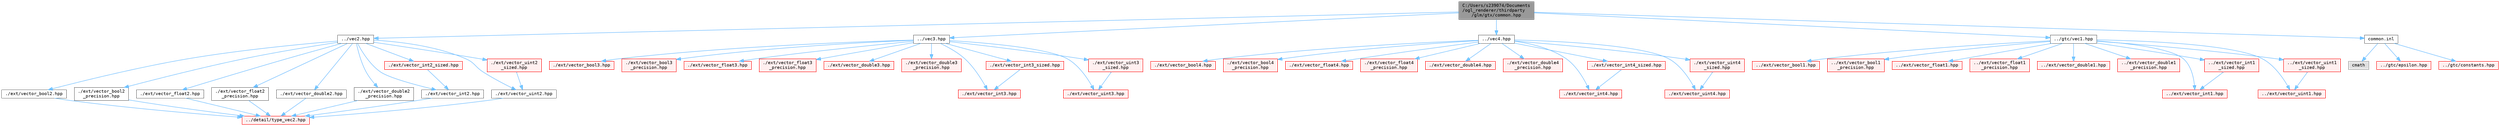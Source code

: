 digraph "C:/Users/s239074/Documents/ogl_renderer/thirdparty/glm/gtx/common.hpp"
{
 // LATEX_PDF_SIZE
  bgcolor="transparent";
  edge [fontname=Terminal,fontsize=10,labelfontname=Helvetica,labelfontsize=10];
  node [fontname=Terminal,fontsize=10,shape=box,height=0.2,width=0.4];
  Node1 [label="C:/Users/s239074/Documents\l/ogl_renderer/thirdparty\l/glm/gtx/common.hpp",height=0.2,width=0.4,color="gray40", fillcolor="grey60", style="filled", fontcolor="black",tooltip=" "];
  Node1 -> Node2 [color="steelblue1",style="solid"];
  Node2 [label="../vec2.hpp",height=0.2,width=0.4,color="grey40", fillcolor="white", style="filled",URL="$vec2_8hpp.html",tooltip=" "];
  Node2 -> Node3 [color="steelblue1",style="solid"];
  Node3 [label="./ext/vector_bool2.hpp",height=0.2,width=0.4,color="grey40", fillcolor="white", style="filled",URL="$vector__bool2_8hpp.html",tooltip=" "];
  Node3 -> Node4 [color="steelblue1",style="solid"];
  Node4 [label="../detail/type_vec2.hpp",height=0.2,width=0.4,color="red", fillcolor="#FFF0F0", style="filled",URL="$type__vec2_8hpp.html",tooltip=" "];
  Node2 -> Node13 [color="steelblue1",style="solid"];
  Node13 [label="./ext/vector_bool2\l_precision.hpp",height=0.2,width=0.4,color="grey40", fillcolor="white", style="filled",URL="$vector__bool2__precision_8hpp.html",tooltip=" "];
  Node13 -> Node4 [color="steelblue1",style="solid"];
  Node2 -> Node14 [color="steelblue1",style="solid"];
  Node14 [label="./ext/vector_float2.hpp",height=0.2,width=0.4,color="grey40", fillcolor="white", style="filled",URL="$vector__float2_8hpp.html",tooltip=" "];
  Node14 -> Node4 [color="steelblue1",style="solid"];
  Node2 -> Node15 [color="steelblue1",style="solid"];
  Node15 [label="./ext/vector_float2\l_precision.hpp",height=0.2,width=0.4,color="grey40", fillcolor="white", style="filled",URL="$vector__float2__precision_8hpp.html",tooltip=" "];
  Node15 -> Node4 [color="steelblue1",style="solid"];
  Node2 -> Node16 [color="steelblue1",style="solid"];
  Node16 [label="./ext/vector_double2.hpp",height=0.2,width=0.4,color="grey40", fillcolor="white", style="filled",URL="$vector__double2_8hpp.html",tooltip=" "];
  Node16 -> Node4 [color="steelblue1",style="solid"];
  Node2 -> Node17 [color="steelblue1",style="solid"];
  Node17 [label="./ext/vector_double2\l_precision.hpp",height=0.2,width=0.4,color="grey40", fillcolor="white", style="filled",URL="$vector__double2__precision_8hpp.html",tooltip=" "];
  Node17 -> Node4 [color="steelblue1",style="solid"];
  Node2 -> Node18 [color="steelblue1",style="solid"];
  Node18 [label="./ext/vector_int2.hpp",height=0.2,width=0.4,color="grey40", fillcolor="white", style="filled",URL="$vector__int2_8hpp.html",tooltip=" "];
  Node18 -> Node4 [color="steelblue1",style="solid"];
  Node2 -> Node19 [color="steelblue1",style="solid"];
  Node19 [label="./ext/vector_int2_sized.hpp",height=0.2,width=0.4,color="red", fillcolor="#FFF0F0", style="filled",URL="$vector__int2__sized_8hpp.html",tooltip=" "];
  Node19 -> Node18 [color="steelblue1",style="solid"];
  Node2 -> Node21 [color="steelblue1",style="solid"];
  Node21 [label="./ext/vector_uint2.hpp",height=0.2,width=0.4,color="grey40", fillcolor="white", style="filled",URL="$vector__uint2_8hpp.html",tooltip=" "];
  Node21 -> Node4 [color="steelblue1",style="solid"];
  Node2 -> Node22 [color="steelblue1",style="solid"];
  Node22 [label="./ext/vector_uint2\l_sized.hpp",height=0.2,width=0.4,color="red", fillcolor="#FFF0F0", style="filled",URL="$vector__uint2__sized_8hpp.html",tooltip=" "];
  Node22 -> Node21 [color="steelblue1",style="solid"];
  Node1 -> Node24 [color="steelblue1",style="solid"];
  Node24 [label="../vec3.hpp",height=0.2,width=0.4,color="grey40", fillcolor="white", style="filled",URL="$vec3_8hpp.html",tooltip=" "];
  Node24 -> Node25 [color="steelblue1",style="solid"];
  Node25 [label="./ext/vector_bool3.hpp",height=0.2,width=0.4,color="red", fillcolor="#FFF0F0", style="filled",URL="$vector__bool3_8hpp.html",tooltip=" "];
  Node24 -> Node28 [color="steelblue1",style="solid"];
  Node28 [label="./ext/vector_bool3\l_precision.hpp",height=0.2,width=0.4,color="red", fillcolor="#FFF0F0", style="filled",URL="$vector__bool3__precision_8hpp.html",tooltip=" "];
  Node24 -> Node29 [color="steelblue1",style="solid"];
  Node29 [label="./ext/vector_float3.hpp",height=0.2,width=0.4,color="red", fillcolor="#FFF0F0", style="filled",URL="$vector__float3_8hpp.html",tooltip=" "];
  Node24 -> Node30 [color="steelblue1",style="solid"];
  Node30 [label="./ext/vector_float3\l_precision.hpp",height=0.2,width=0.4,color="red", fillcolor="#FFF0F0", style="filled",URL="$vector__float3__precision_8hpp.html",tooltip=" "];
  Node24 -> Node31 [color="steelblue1",style="solid"];
  Node31 [label="./ext/vector_double3.hpp",height=0.2,width=0.4,color="red", fillcolor="#FFF0F0", style="filled",URL="$vector__double3_8hpp.html",tooltip=" "];
  Node24 -> Node32 [color="steelblue1",style="solid"];
  Node32 [label="./ext/vector_double3\l_precision.hpp",height=0.2,width=0.4,color="red", fillcolor="#FFF0F0", style="filled",URL="$vector__double3__precision_8hpp.html",tooltip=" "];
  Node24 -> Node33 [color="steelblue1",style="solid"];
  Node33 [label="./ext/vector_int3.hpp",height=0.2,width=0.4,color="red", fillcolor="#FFF0F0", style="filled",URL="$vector__int3_8hpp.html",tooltip=" "];
  Node24 -> Node34 [color="steelblue1",style="solid"];
  Node34 [label="./ext/vector_int3_sized.hpp",height=0.2,width=0.4,color="red", fillcolor="#FFF0F0", style="filled",URL="$vector__int3__sized_8hpp.html",tooltip=" "];
  Node34 -> Node33 [color="steelblue1",style="solid"];
  Node24 -> Node35 [color="steelblue1",style="solid"];
  Node35 [label="./ext/vector_uint3.hpp",height=0.2,width=0.4,color="red", fillcolor="#FFF0F0", style="filled",URL="$vector__uint3_8hpp.html",tooltip=" "];
  Node24 -> Node36 [color="steelblue1",style="solid"];
  Node36 [label="./ext/vector_uint3\l_sized.hpp",height=0.2,width=0.4,color="red", fillcolor="#FFF0F0", style="filled",URL="$vector__uint3__sized_8hpp.html",tooltip=" "];
  Node36 -> Node35 [color="steelblue1",style="solid"];
  Node1 -> Node37 [color="steelblue1",style="solid"];
  Node37 [label="../vec4.hpp",height=0.2,width=0.4,color="grey40", fillcolor="white", style="filled",URL="$vec4_8hpp.html",tooltip=" "];
  Node37 -> Node38 [color="steelblue1",style="solid"];
  Node38 [label="./ext/vector_bool4.hpp",height=0.2,width=0.4,color="red", fillcolor="#FFF0F0", style="filled",URL="$vector__bool4_8hpp.html",tooltip=" "];
  Node37 -> Node41 [color="steelblue1",style="solid"];
  Node41 [label="./ext/vector_bool4\l_precision.hpp",height=0.2,width=0.4,color="red", fillcolor="#FFF0F0", style="filled",URL="$vector__bool4__precision_8hpp.html",tooltip=" "];
  Node37 -> Node42 [color="steelblue1",style="solid"];
  Node42 [label="./ext/vector_float4.hpp",height=0.2,width=0.4,color="red", fillcolor="#FFF0F0", style="filled",URL="$vector__float4_8hpp.html",tooltip=" "];
  Node37 -> Node43 [color="steelblue1",style="solid"];
  Node43 [label="./ext/vector_float4\l_precision.hpp",height=0.2,width=0.4,color="red", fillcolor="#FFF0F0", style="filled",URL="$vector__float4__precision_8hpp.html",tooltip=" "];
  Node37 -> Node44 [color="steelblue1",style="solid"];
  Node44 [label="./ext/vector_double4.hpp",height=0.2,width=0.4,color="red", fillcolor="#FFF0F0", style="filled",URL="$vector__double4_8hpp.html",tooltip=" "];
  Node37 -> Node45 [color="steelblue1",style="solid"];
  Node45 [label="./ext/vector_double4\l_precision.hpp",height=0.2,width=0.4,color="red", fillcolor="#FFF0F0", style="filled",URL="$vector__double4__precision_8hpp.html",tooltip=" "];
  Node37 -> Node46 [color="steelblue1",style="solid"];
  Node46 [label="./ext/vector_int4.hpp",height=0.2,width=0.4,color="red", fillcolor="#FFF0F0", style="filled",URL="$vector__int4_8hpp.html",tooltip=" "];
  Node37 -> Node47 [color="steelblue1",style="solid"];
  Node47 [label="./ext/vector_int4_sized.hpp",height=0.2,width=0.4,color="red", fillcolor="#FFF0F0", style="filled",URL="$vector__int4__sized_8hpp.html",tooltip=" "];
  Node47 -> Node46 [color="steelblue1",style="solid"];
  Node37 -> Node48 [color="steelblue1",style="solid"];
  Node48 [label="./ext/vector_uint4.hpp",height=0.2,width=0.4,color="red", fillcolor="#FFF0F0", style="filled",URL="$vector__uint4_8hpp.html",tooltip=" "];
  Node37 -> Node49 [color="steelblue1",style="solid"];
  Node49 [label="./ext/vector_uint4\l_sized.hpp",height=0.2,width=0.4,color="red", fillcolor="#FFF0F0", style="filled",URL="$vector__uint4__sized_8hpp.html",tooltip=" "];
  Node49 -> Node48 [color="steelblue1",style="solid"];
  Node1 -> Node50 [color="steelblue1",style="solid"];
  Node50 [label="../gtc/vec1.hpp",height=0.2,width=0.4,color="grey40", fillcolor="white", style="filled",URL="$vec1_8hpp.html",tooltip=" "];
  Node50 -> Node51 [color="steelblue1",style="solid"];
  Node51 [label="../ext/vector_bool1.hpp",height=0.2,width=0.4,color="red", fillcolor="#FFF0F0", style="filled",URL="$vector__bool1_8hpp.html",tooltip=" "];
  Node50 -> Node54 [color="steelblue1",style="solid"];
  Node54 [label="../ext/vector_bool1\l_precision.hpp",height=0.2,width=0.4,color="red", fillcolor="#FFF0F0", style="filled",URL="$vector__bool1__precision_8hpp.html",tooltip=" "];
  Node50 -> Node55 [color="steelblue1",style="solid"];
  Node55 [label="../ext/vector_float1.hpp",height=0.2,width=0.4,color="red", fillcolor="#FFF0F0", style="filled",URL="$vector__float1_8hpp.html",tooltip=" "];
  Node50 -> Node56 [color="steelblue1",style="solid"];
  Node56 [label="../ext/vector_float1\l_precision.hpp",height=0.2,width=0.4,color="red", fillcolor="#FFF0F0", style="filled",URL="$vector__float1__precision_8hpp.html",tooltip=" "];
  Node50 -> Node57 [color="steelblue1",style="solid"];
  Node57 [label="../ext/vector_double1.hpp",height=0.2,width=0.4,color="red", fillcolor="#FFF0F0", style="filled",URL="$vector__double1_8hpp.html",tooltip=" "];
  Node50 -> Node58 [color="steelblue1",style="solid"];
  Node58 [label="../ext/vector_double1\l_precision.hpp",height=0.2,width=0.4,color="red", fillcolor="#FFF0F0", style="filled",URL="$vector__double1__precision_8hpp.html",tooltip=" "];
  Node50 -> Node59 [color="steelblue1",style="solid"];
  Node59 [label="../ext/vector_int1.hpp",height=0.2,width=0.4,color="red", fillcolor="#FFF0F0", style="filled",URL="$vector__int1_8hpp.html",tooltip=" "];
  Node50 -> Node60 [color="steelblue1",style="solid"];
  Node60 [label="../ext/vector_int1\l_sized.hpp",height=0.2,width=0.4,color="red", fillcolor="#FFF0F0", style="filled",URL="$vector__int1__sized_8hpp.html",tooltip=" "];
  Node60 -> Node59 [color="steelblue1",style="solid"];
  Node50 -> Node61 [color="steelblue1",style="solid"];
  Node61 [label="../ext/vector_uint1.hpp",height=0.2,width=0.4,color="red", fillcolor="#FFF0F0", style="filled",URL="$vector__uint1_8hpp.html",tooltip=" "];
  Node50 -> Node62 [color="steelblue1",style="solid"];
  Node62 [label="../ext/vector_uint1\l_sized.hpp",height=0.2,width=0.4,color="red", fillcolor="#FFF0F0", style="filled",URL="$vector__uint1__sized_8hpp.html",tooltip=" "];
  Node62 -> Node61 [color="steelblue1",style="solid"];
  Node1 -> Node63 [color="steelblue1",style="solid"];
  Node63 [label="common.inl",height=0.2,width=0.4,color="grey40", fillcolor="white", style="filled",URL="$common_8inl.html",tooltip=" "];
  Node63 -> Node64 [color="steelblue1",style="solid"];
  Node64 [label="cmath",height=0.2,width=0.4,color="grey60", fillcolor="#E0E0E0", style="filled",tooltip=" "];
  Node63 -> Node65 [color="steelblue1",style="solid"];
  Node65 [label="../gtc/epsilon.hpp",height=0.2,width=0.4,color="red", fillcolor="#FFF0F0", style="filled",URL="$epsilon_8hpp.html",tooltip=" "];
  Node63 -> Node75 [color="steelblue1",style="solid"];
  Node75 [label="../gtc/constants.hpp",height=0.2,width=0.4,color="red", fillcolor="#FFF0F0", style="filled",URL="$constants_8hpp.html",tooltip=" "];
}
